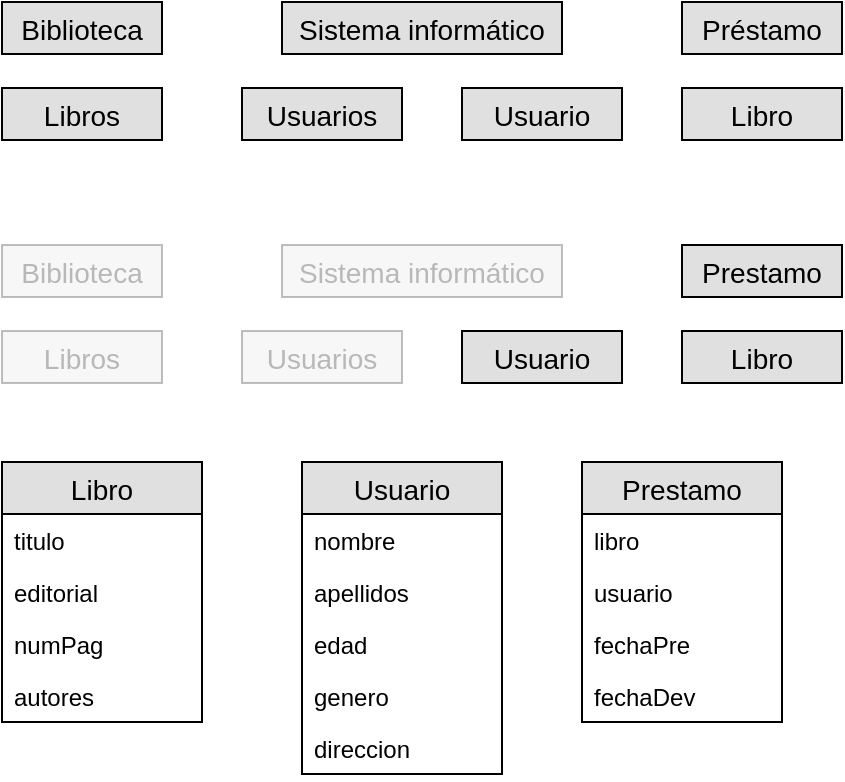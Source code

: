 <mxfile version="10.7.0" type="device"><diagram id="c1Y3F1MQZltK1TWqPXDU" name="Page-1"><mxGraphModel dx="531" dy="616" grid="1" gridSize="10" guides="1" tooltips="1" connect="1" arrows="1" fold="1" page="1" pageScale="1" pageWidth="827" pageHeight="1169" math="0" shadow="0"><root><mxCell id="0"/><mxCell id="1" parent="0"/><mxCell id="8OUICeelIn5UfJZFR7m2-1" value="Préstamo" style="text;align=center;verticalAlign=middle;spacingLeft=4;spacingRight=4;strokeColor=#000000;fillColor=#e0e0e0;rotatable=0;points=[[0,0.5],[1,0.5]];portConstraint=eastwest;fontSize=14;" vertex="1" parent="1"><mxGeometry x="360" y="40" width="80" height="26" as="geometry"/></mxCell><mxCell id="8OUICeelIn5UfJZFR7m2-2" value="Libros" style="text;align=center;verticalAlign=middle;spacingLeft=4;spacingRight=4;strokeColor=#000000;fillColor=#e0e0e0;rotatable=0;points=[[0,0.5],[1,0.5]];portConstraint=eastwest;fontSize=14;" vertex="1" parent="1"><mxGeometry x="20" y="83" width="80" height="26" as="geometry"/></mxCell><mxCell id="8OUICeelIn5UfJZFR7m2-3" value="Usuarios" style="text;align=center;verticalAlign=middle;spacingLeft=4;spacingRight=4;strokeColor=#000000;fillColor=#e0e0e0;rotatable=0;points=[[0,0.5],[1,0.5]];portConstraint=eastwest;fontSize=14;" vertex="1" parent="1"><mxGeometry x="140" y="83" width="80" height="26" as="geometry"/></mxCell><mxCell id="8OUICeelIn5UfJZFR7m2-4" value="Libro" style="text;align=center;verticalAlign=middle;spacingLeft=4;spacingRight=4;strokeColor=#000000;fillColor=#e0e0e0;rotatable=0;points=[[0,0.5],[1,0.5]];portConstraint=eastwest;fontSize=14;" vertex="1" parent="1"><mxGeometry x="360" y="83" width="80" height="26" as="geometry"/></mxCell><mxCell id="8OUICeelIn5UfJZFR7m2-5" value="Usuario" style="text;align=center;verticalAlign=middle;spacingLeft=4;spacingRight=4;strokeColor=#000000;fillColor=#e0e0e0;rotatable=0;points=[[0,0.5],[1,0.5]];portConstraint=eastwest;fontSize=14;" vertex="1" parent="1"><mxGeometry x="250" y="83" width="80" height="26" as="geometry"/></mxCell><mxCell id="8OUICeelIn5UfJZFR7m2-6" value="Biblioteca" style="text;align=center;verticalAlign=middle;spacingLeft=4;spacingRight=4;strokeColor=#000000;fillColor=#e0e0e0;rotatable=0;points=[[0,0.5],[1,0.5]];portConstraint=eastwest;fontSize=14;" vertex="1" parent="1"><mxGeometry x="20" y="40" width="80" height="26" as="geometry"/></mxCell><mxCell id="8OUICeelIn5UfJZFR7m2-7" value="Sistema informático" style="text;align=center;verticalAlign=middle;spacingLeft=4;spacingRight=4;strokeColor=#000000;fillColor=#e0e0e0;rotatable=0;points=[[0,0.5],[1,0.5]];portConstraint=eastwest;fontSize=14;" vertex="1" parent="1"><mxGeometry x="160" y="40" width="140" height="26" as="geometry"/></mxCell><mxCell id="8OUICeelIn5UfJZFR7m2-8" value="Prestamo" style="text;align=center;verticalAlign=middle;spacingLeft=4;spacingRight=4;strokeColor=#000000;fillColor=#e0e0e0;rotatable=0;points=[[0,0.5],[1,0.5]];portConstraint=eastwest;fontSize=14;" vertex="1" parent="1"><mxGeometry x="360" y="161.5" width="80" height="26" as="geometry"/></mxCell><mxCell id="8OUICeelIn5UfJZFR7m2-9" value="Libros" style="text;align=center;verticalAlign=middle;spacingLeft=4;spacingRight=4;strokeColor=#000000;fillColor=#e0e0e0;rotatable=0;points=[[0,0.5],[1,0.5]];portConstraint=eastwest;fontSize=14;fillOpacity=25;strokeOpacity=25;labelBackgroundColor=none;labelBorderColor=none;textOpacity=25;" vertex="1" parent="1"><mxGeometry x="20" y="204.5" width="80" height="26" as="geometry"/></mxCell><mxCell id="8OUICeelIn5UfJZFR7m2-10" value="Usuarios" style="text;align=center;verticalAlign=middle;spacingLeft=4;spacingRight=4;strokeColor=#000000;fillColor=#e0e0e0;rotatable=0;points=[[0,0.5],[1,0.5]];portConstraint=eastwest;fontSize=14;fillOpacity=25;strokeOpacity=25;labelBackgroundColor=none;labelBorderColor=none;textOpacity=25;" vertex="1" parent="1"><mxGeometry x="140" y="204.5" width="80" height="26" as="geometry"/></mxCell><mxCell id="8OUICeelIn5UfJZFR7m2-11" value="Libro" style="text;align=center;verticalAlign=middle;spacingLeft=4;spacingRight=4;strokeColor=#000000;fillColor=#e0e0e0;rotatable=0;points=[[0,0.5],[1,0.5]];portConstraint=eastwest;fontSize=14;" vertex="1" parent="1"><mxGeometry x="360" y="204.5" width="80" height="26" as="geometry"/></mxCell><mxCell id="8OUICeelIn5UfJZFR7m2-12" value="Usuario" style="text;align=center;verticalAlign=middle;spacingLeft=4;spacingRight=4;strokeColor=#000000;fillColor=#e0e0e0;rotatable=0;points=[[0,0.5],[1,0.5]];portConstraint=eastwest;fontSize=14;" vertex="1" parent="1"><mxGeometry x="250" y="204.5" width="80" height="26" as="geometry"/></mxCell><mxCell id="8OUICeelIn5UfJZFR7m2-13" value="Biblioteca" style="text;align=center;verticalAlign=middle;spacingLeft=4;spacingRight=4;strokeColor=#000000;fillColor=#e0e0e0;rotatable=0;points=[[0,0.5],[1,0.5]];portConstraint=eastwest;fontSize=14;shadow=0;comic=0;glass=0;rounded=0;fillOpacity=25;strokeOpacity=25;labelBackgroundColor=none;labelBorderColor=none;textOpacity=25;" vertex="1" parent="1"><mxGeometry x="20" y="161.5" width="80" height="26" as="geometry"/></mxCell><mxCell id="8OUICeelIn5UfJZFR7m2-14" value="Sistema informático" style="text;align=center;verticalAlign=middle;spacingLeft=4;spacingRight=4;strokeColor=#000000;fillColor=#e0e0e0;rotatable=0;points=[[0,0.5],[1,0.5]];portConstraint=eastwest;fontSize=14;fillOpacity=25;strokeOpacity=25;labelBackgroundColor=none;labelBorderColor=none;textOpacity=25;" vertex="1" parent="1"><mxGeometry x="160" y="161.5" width="140" height="26" as="geometry"/></mxCell><mxCell id="8OUICeelIn5UfJZFR7m2-18" value="Libro" style="swimlane;fontStyle=0;childLayout=stackLayout;horizontal=1;startSize=26;fillColor=#e0e0e0;horizontalStack=0;resizeParent=1;resizeParentMax=0;resizeLast=0;collapsible=1;marginBottom=0;swimlaneFillColor=#ffffff;align=center;fontSize=14;rounded=0;shadow=0;glass=0;comic=0;labelBackgroundColor=none;" vertex="1" parent="1"><mxGeometry x="20" y="270" width="100" height="130" as="geometry"/></mxCell><mxCell id="8OUICeelIn5UfJZFR7m2-19" value="titulo" style="text;strokeColor=none;fillColor=none;spacingLeft=4;spacingRight=4;overflow=hidden;rotatable=0;points=[[0,0.5],[1,0.5]];portConstraint=eastwest;fontSize=12;" vertex="1" parent="8OUICeelIn5UfJZFR7m2-18"><mxGeometry y="26" width="100" height="26" as="geometry"/></mxCell><mxCell id="8OUICeelIn5UfJZFR7m2-20" value="editorial" style="text;strokeColor=none;fillColor=none;spacingLeft=4;spacingRight=4;overflow=hidden;rotatable=0;points=[[0,0.5],[1,0.5]];portConstraint=eastwest;fontSize=12;" vertex="1" parent="8OUICeelIn5UfJZFR7m2-18"><mxGeometry y="52" width="100" height="26" as="geometry"/></mxCell><mxCell id="8OUICeelIn5UfJZFR7m2-21" value="numPag" style="text;strokeColor=none;fillColor=none;spacingLeft=4;spacingRight=4;overflow=hidden;rotatable=0;points=[[0,0.5],[1,0.5]];portConstraint=eastwest;fontSize=12;" vertex="1" parent="8OUICeelIn5UfJZFR7m2-18"><mxGeometry y="78" width="100" height="26" as="geometry"/></mxCell><mxCell id="8OUICeelIn5UfJZFR7m2-22" value="autores" style="text;strokeColor=none;fillColor=none;spacingLeft=4;spacingRight=4;overflow=hidden;rotatable=0;points=[[0,0.5],[1,0.5]];portConstraint=eastwest;fontSize=12;" vertex="1" parent="8OUICeelIn5UfJZFR7m2-18"><mxGeometry y="104" width="100" height="26" as="geometry"/></mxCell><mxCell id="8OUICeelIn5UfJZFR7m2-23" value="Usuario" style="swimlane;fontStyle=0;childLayout=stackLayout;horizontal=1;startSize=26;fillColor=#e0e0e0;horizontalStack=0;resizeParent=1;resizeParentMax=0;resizeLast=0;collapsible=1;marginBottom=0;swimlaneFillColor=#ffffff;align=center;fontSize=14;rounded=0;shadow=0;glass=0;comic=0;labelBackgroundColor=none;" vertex="1" parent="1"><mxGeometry x="170" y="270" width="100" height="156" as="geometry"/></mxCell><mxCell id="8OUICeelIn5UfJZFR7m2-24" value="nombre" style="text;strokeColor=none;fillColor=none;spacingLeft=4;spacingRight=4;overflow=hidden;rotatable=0;points=[[0,0.5],[1,0.5]];portConstraint=eastwest;fontSize=12;" vertex="1" parent="8OUICeelIn5UfJZFR7m2-23"><mxGeometry y="26" width="100" height="26" as="geometry"/></mxCell><mxCell id="8OUICeelIn5UfJZFR7m2-25" value="apellidos" style="text;strokeColor=none;fillColor=none;spacingLeft=4;spacingRight=4;overflow=hidden;rotatable=0;points=[[0,0.5],[1,0.5]];portConstraint=eastwest;fontSize=12;" vertex="1" parent="8OUICeelIn5UfJZFR7m2-23"><mxGeometry y="52" width="100" height="26" as="geometry"/></mxCell><mxCell id="8OUICeelIn5UfJZFR7m2-26" value="edad" style="text;strokeColor=none;fillColor=none;spacingLeft=4;spacingRight=4;overflow=hidden;rotatable=0;points=[[0,0.5],[1,0.5]];portConstraint=eastwest;fontSize=12;" vertex="1" parent="8OUICeelIn5UfJZFR7m2-23"><mxGeometry y="78" width="100" height="26" as="geometry"/></mxCell><mxCell id="8OUICeelIn5UfJZFR7m2-27" value="genero" style="text;strokeColor=none;fillColor=none;spacingLeft=4;spacingRight=4;overflow=hidden;rotatable=0;points=[[0,0.5],[1,0.5]];portConstraint=eastwest;fontSize=12;" vertex="1" parent="8OUICeelIn5UfJZFR7m2-23"><mxGeometry y="104" width="100" height="26" as="geometry"/></mxCell><mxCell id="8OUICeelIn5UfJZFR7m2-28" value="direccion" style="text;strokeColor=none;fillColor=none;spacingLeft=4;spacingRight=4;overflow=hidden;rotatable=0;points=[[0,0.5],[1,0.5]];portConstraint=eastwest;fontSize=12;" vertex="1" parent="8OUICeelIn5UfJZFR7m2-23"><mxGeometry y="130" width="100" height="26" as="geometry"/></mxCell><mxCell id="8OUICeelIn5UfJZFR7m2-29" value="Prestamo" style="swimlane;fontStyle=0;childLayout=stackLayout;horizontal=1;startSize=26;fillColor=#e0e0e0;horizontalStack=0;resizeParent=1;resizeParentMax=0;resizeLast=0;collapsible=1;marginBottom=0;swimlaneFillColor=#ffffff;align=center;fontSize=14;rounded=0;shadow=0;glass=0;comic=0;labelBackgroundColor=none;" vertex="1" parent="1"><mxGeometry x="310" y="270" width="100" height="130" as="geometry"/></mxCell><mxCell id="8OUICeelIn5UfJZFR7m2-30" value="libro" style="text;strokeColor=none;fillColor=none;spacingLeft=4;spacingRight=4;overflow=hidden;rotatable=0;points=[[0,0.5],[1,0.5]];portConstraint=eastwest;fontSize=12;" vertex="1" parent="8OUICeelIn5UfJZFR7m2-29"><mxGeometry y="26" width="100" height="26" as="geometry"/></mxCell><mxCell id="8OUICeelIn5UfJZFR7m2-31" value="usuario" style="text;strokeColor=none;fillColor=none;spacingLeft=4;spacingRight=4;overflow=hidden;rotatable=0;points=[[0,0.5],[1,0.5]];portConstraint=eastwest;fontSize=12;" vertex="1" parent="8OUICeelIn5UfJZFR7m2-29"><mxGeometry y="52" width="100" height="26" as="geometry"/></mxCell><mxCell id="8OUICeelIn5UfJZFR7m2-33" value="fechaPre" style="text;strokeColor=none;fillColor=none;spacingLeft=4;spacingRight=4;overflow=hidden;rotatable=0;points=[[0,0.5],[1,0.5]];portConstraint=eastwest;fontSize=12;" vertex="1" parent="8OUICeelIn5UfJZFR7m2-29"><mxGeometry y="78" width="100" height="26" as="geometry"/></mxCell><mxCell id="8OUICeelIn5UfJZFR7m2-34" value="fechaDev" style="text;strokeColor=none;fillColor=none;spacingLeft=4;spacingRight=4;overflow=hidden;rotatable=0;points=[[0,0.5],[1,0.5]];portConstraint=eastwest;fontSize=12;" vertex="1" parent="8OUICeelIn5UfJZFR7m2-29"><mxGeometry y="104" width="100" height="26" as="geometry"/></mxCell></root></mxGraphModel></diagram></mxfile>